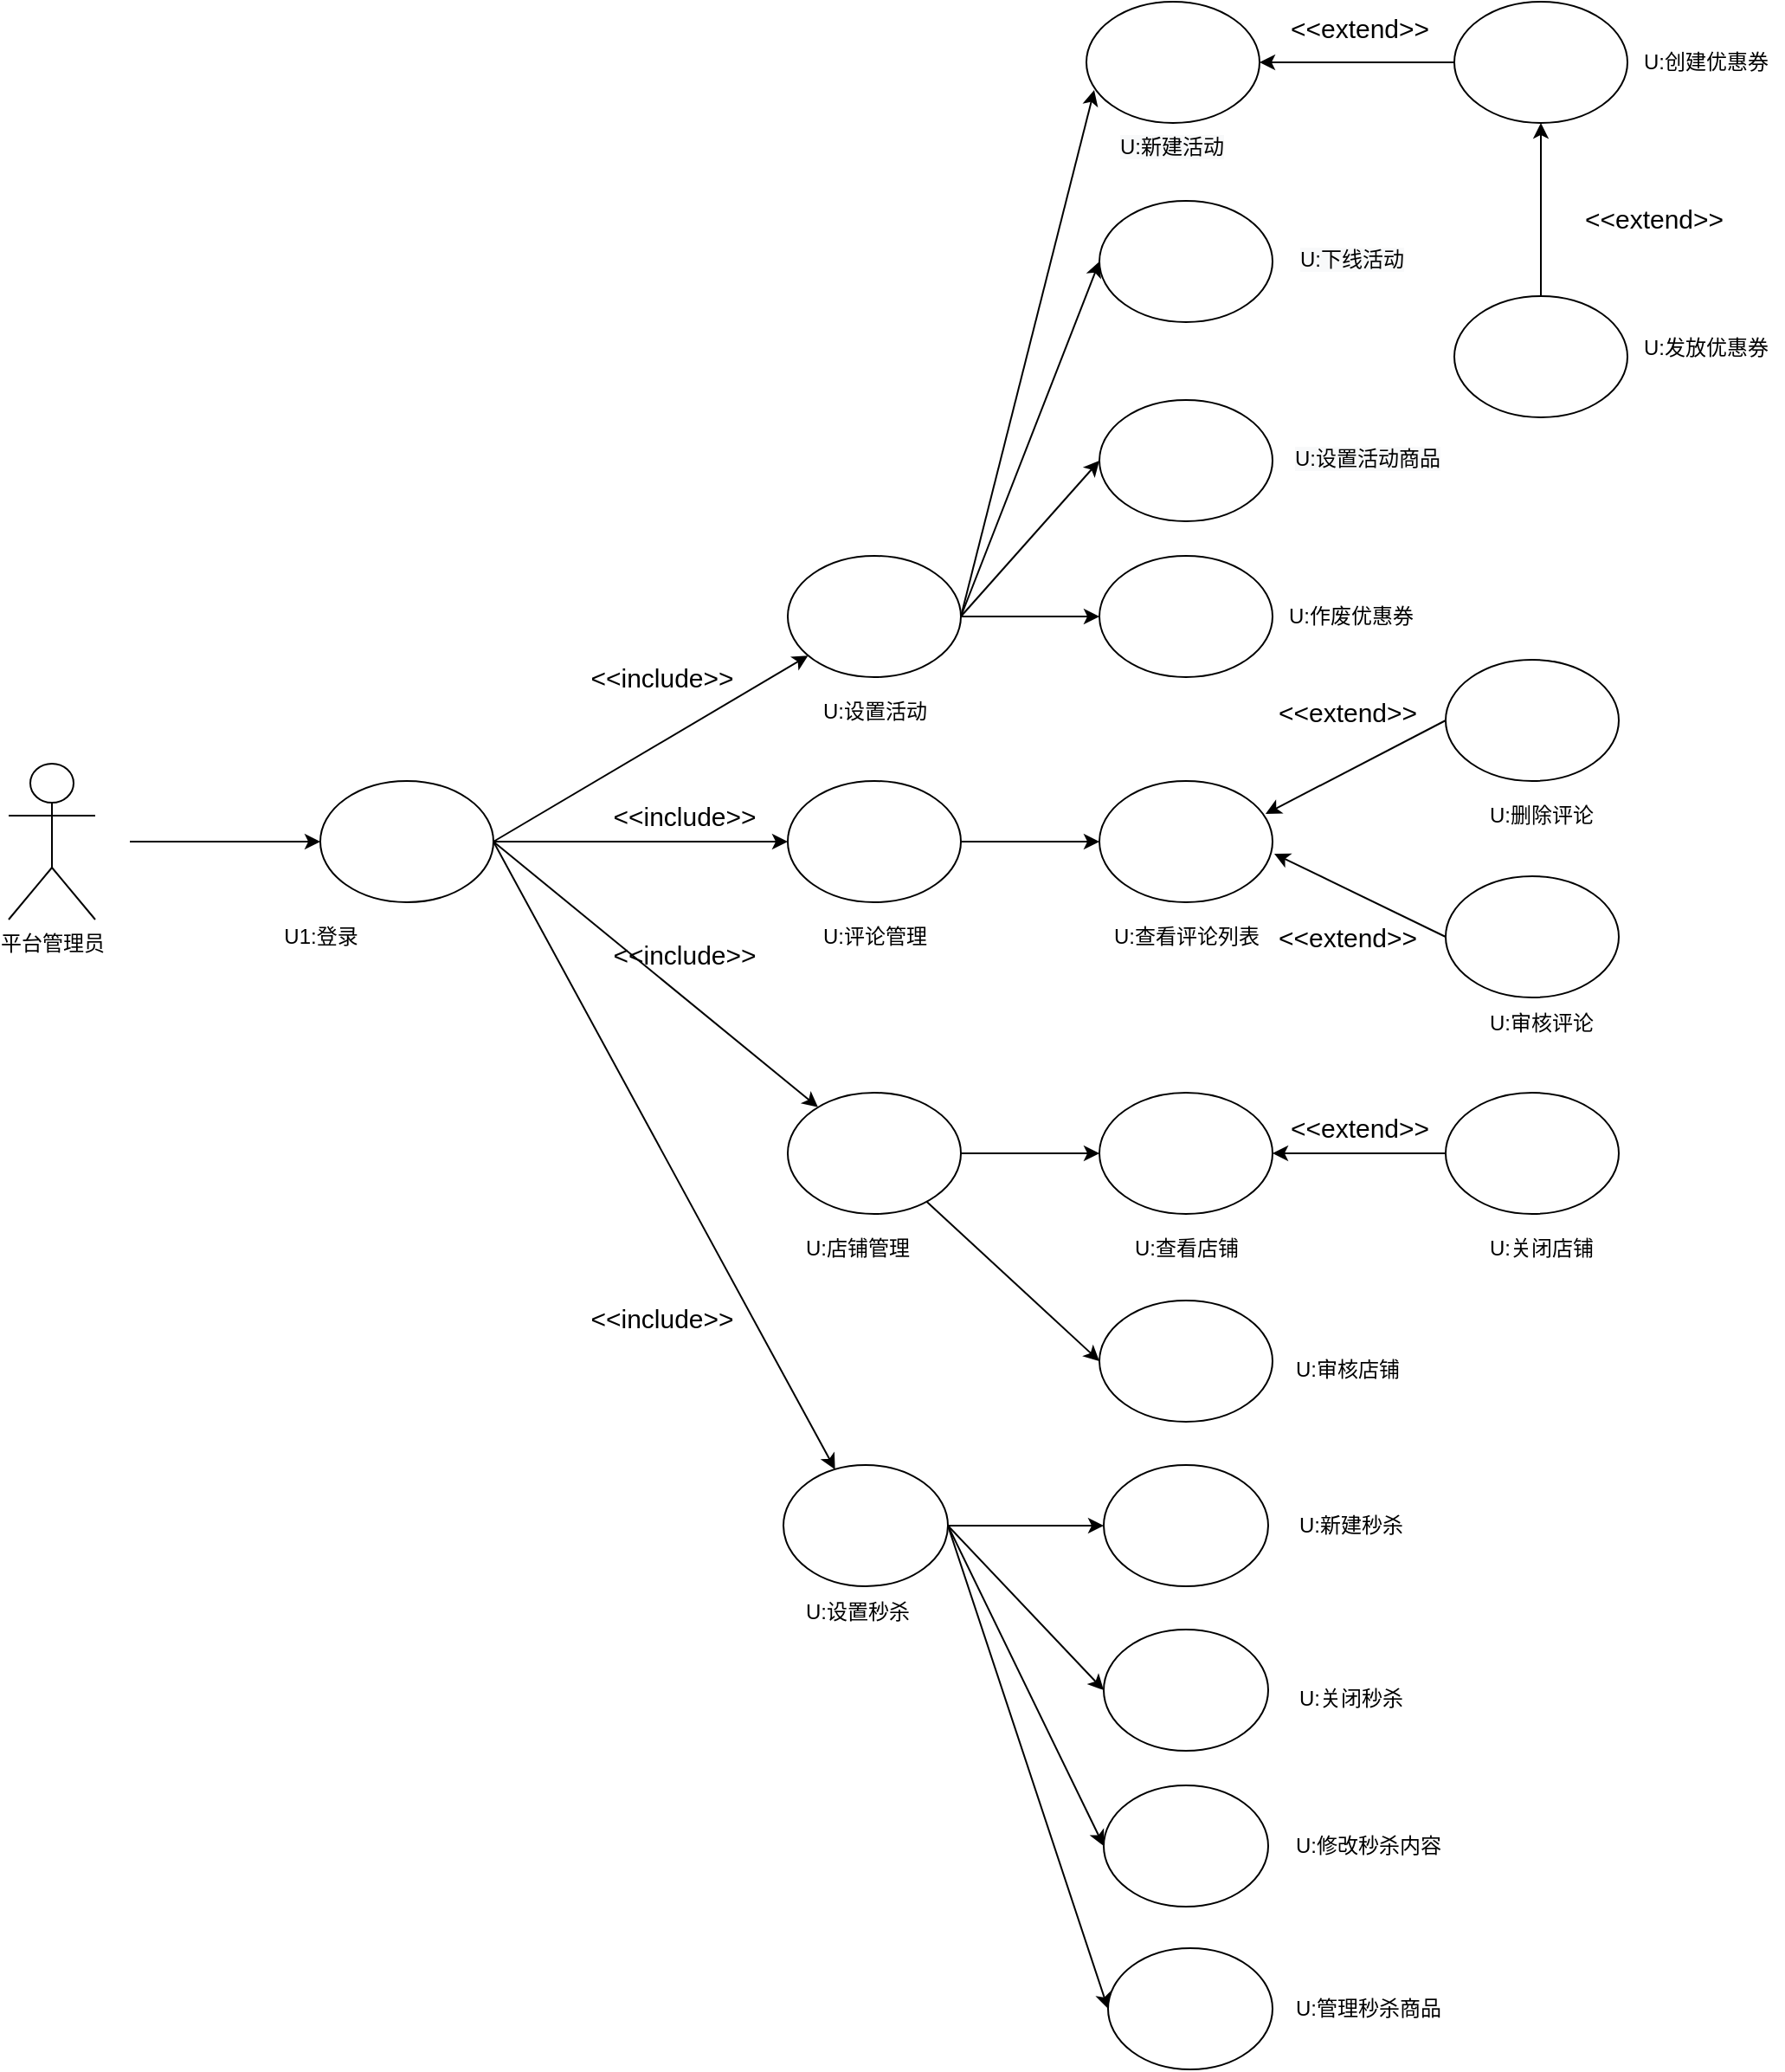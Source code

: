 <mxfile version="13.10.0" type="github">
  <diagram id="yHeF4_bzrxLTXPKwY5sZ" name="Page-1">
    <mxGraphModel dx="549" dy="754" grid="1" gridSize="10" guides="1" tooltips="1" connect="1" arrows="1" fold="1" page="1" pageScale="1" pageWidth="827" pageHeight="1169" math="0" shadow="0">
      <root>
        <mxCell id="0" />
        <mxCell id="1" parent="0" />
        <mxCell id="8tCWAQmAQTB_diqJKxat-6" value="平台管理员" style="shape=umlActor;verticalLabelPosition=bottom;verticalAlign=top;html=1;outlineConnect=0;" parent="1" vertex="1">
          <mxGeometry x="870" y="460" width="50" height="90" as="geometry" />
        </mxCell>
        <mxCell id="d5kDtOsyyZGqpiZ8-u-_-6" style="edgeStyle=none;rounded=0;orthogonalLoop=1;jettySize=auto;html=1;entryX=1;entryY=0.5;entryDx=0;entryDy=0;startArrow=none;startFill=0;endArrow=classic;endFill=1;" parent="1" source="8tCWAQmAQTB_diqJKxat-33" target="IDQevV2FHWqqa-mqZTe9-17" edge="1">
          <mxGeometry relative="1" as="geometry" />
        </mxCell>
        <mxCell id="8tCWAQmAQTB_diqJKxat-33" value="" style="ellipse;whiteSpace=wrap;html=1;" parent="1" vertex="1">
          <mxGeometry x="1705" y="20" width="100" height="70" as="geometry" />
        </mxCell>
        <mxCell id="d5kDtOsyyZGqpiZ8-u-_-7" style="edgeStyle=none;rounded=0;orthogonalLoop=1;jettySize=auto;html=1;entryX=0.5;entryY=1;entryDx=0;entryDy=0;startArrow=none;startFill=0;endArrow=classic;endFill=1;" parent="1" source="8tCWAQmAQTB_diqJKxat-34" target="8tCWAQmAQTB_diqJKxat-33" edge="1">
          <mxGeometry relative="1" as="geometry" />
        </mxCell>
        <mxCell id="8tCWAQmAQTB_diqJKxat-34" value="" style="ellipse;whiteSpace=wrap;html=1;" parent="1" vertex="1">
          <mxGeometry x="1705" y="190" width="100" height="70" as="geometry" />
        </mxCell>
        <mxCell id="8tCWAQmAQTB_diqJKxat-42" value="" style="ellipse;whiteSpace=wrap;html=1;" parent="1" vertex="1">
          <mxGeometry x="1700" y="525" width="100" height="70" as="geometry" />
        </mxCell>
        <mxCell id="d5kDtOsyyZGqpiZ8-u-_-18" style="edgeStyle=none;rounded=0;orthogonalLoop=1;jettySize=auto;html=1;startArrow=classic;startFill=1;endArrow=none;endFill=0;entryX=1;entryY=0.5;entryDx=0;entryDy=0;" parent="1" source="8tCWAQmAQTB_diqJKxat-59" target="IDQevV2FHWqqa-mqZTe9-6" edge="1">
          <mxGeometry relative="1" as="geometry">
            <mxPoint x="1180" y="510" as="targetPoint" />
          </mxGeometry>
        </mxCell>
        <mxCell id="d5kDtOsyyZGqpiZ8-u-_-21" style="edgeStyle=none;rounded=0;orthogonalLoop=1;jettySize=auto;html=1;entryX=0;entryY=0.5;entryDx=0;entryDy=0;startArrow=classic;startFill=1;endArrow=none;endFill=0;exitX=0.96;exitY=0.271;exitDx=0;exitDy=0;exitPerimeter=0;" parent="1" source="63zYLMzpXl-52VD7_UUg-1" target="abcYgRZNAxs5nldRiDmo-16" edge="1">
          <mxGeometry relative="1" as="geometry" />
        </mxCell>
        <mxCell id="d5kDtOsyyZGqpiZ8-u-_-23" style="edgeStyle=none;rounded=0;orthogonalLoop=1;jettySize=auto;html=1;entryX=0;entryY=0.5;entryDx=0;entryDy=0;startArrow=classic;startFill=1;endArrow=none;endFill=0;exitX=1.01;exitY=0.6;exitDx=0;exitDy=0;exitPerimeter=0;" parent="1" source="63zYLMzpXl-52VD7_UUg-1" target="8tCWAQmAQTB_diqJKxat-42" edge="1">
          <mxGeometry relative="1" as="geometry" />
        </mxCell>
        <mxCell id="63zYLMzpXl-52VD7_UUg-2" style="edgeStyle=none;rounded=0;orthogonalLoop=1;jettySize=auto;html=1;entryX=0;entryY=0.5;entryDx=0;entryDy=0;" parent="1" source="8tCWAQmAQTB_diqJKxat-59" target="63zYLMzpXl-52VD7_UUg-1" edge="1">
          <mxGeometry relative="1" as="geometry" />
        </mxCell>
        <mxCell id="8tCWAQmAQTB_diqJKxat-59" value="" style="ellipse;whiteSpace=wrap;html=1;" parent="1" vertex="1">
          <mxGeometry x="1320" y="470" width="100" height="70" as="geometry" />
        </mxCell>
        <mxCell id="abcYgRZNAxs5nldRiDmo-16" value="" style="ellipse;whiteSpace=wrap;html=1;" parent="1" vertex="1">
          <mxGeometry x="1700" y="400" width="100" height="70" as="geometry" />
        </mxCell>
        <mxCell id="abcYgRZNAxs5nldRiDmo-28" value="" style="ellipse;whiteSpace=wrap;html=1;" parent="1" vertex="1">
          <mxGeometry x="1500" y="340" width="100" height="70" as="geometry" />
        </mxCell>
        <mxCell id="d_4f9FTK0BvBkenBgBJO-133" value="&lt;span&gt;U:&lt;/span&gt;&lt;span&gt;发放优惠券&lt;/span&gt;" style="text;html=1;align=center;verticalAlign=middle;resizable=0;points=[];autosize=1;" parent="1" vertex="1">
          <mxGeometry x="1805" y="210" width="90" height="20" as="geometry" />
        </mxCell>
        <mxCell id="d_4f9FTK0BvBkenBgBJO-136" value="&lt;span&gt;U:&lt;/span&gt;&lt;span&gt;作废优惠券&lt;/span&gt;" style="text;html=1;align=center;verticalAlign=middle;resizable=0;points=[];autosize=1;" parent="1" vertex="1">
          <mxGeometry x="1600" y="365" width="90" height="20" as="geometry" />
        </mxCell>
        <mxCell id="d_4f9FTK0BvBkenBgBJO-137" value="&lt;span&gt;U:&lt;/span&gt;&lt;span&gt;创建优惠券&lt;/span&gt;" style="text;html=1;align=center;verticalAlign=middle;resizable=0;points=[];autosize=1;" parent="1" vertex="1">
          <mxGeometry x="1805" y="45" width="90" height="20" as="geometry" />
        </mxCell>
        <mxCell id="d_4f9FTK0BvBkenBgBJO-139" value="&lt;span&gt;U:设置&lt;/span&gt;&lt;span&gt;活动&lt;/span&gt;" style="text;html=1;align=center;verticalAlign=middle;resizable=0;points=[];autosize=1;" parent="1" vertex="1">
          <mxGeometry x="1330" y="420" width="80" height="20" as="geometry" />
        </mxCell>
        <mxCell id="d_4f9FTK0BvBkenBgBJO-146" value="&lt;span&gt;U:&lt;/span&gt;&lt;span&gt;评论管理&lt;/span&gt;" style="text;html=1;align=center;verticalAlign=middle;resizable=0;points=[];autosize=1;" parent="1" vertex="1">
          <mxGeometry x="1330" y="550" width="80" height="20" as="geometry" />
        </mxCell>
        <mxCell id="d_4f9FTK0BvBkenBgBJO-147" value="&lt;span&gt;U:&lt;/span&gt;&lt;span&gt;删除评论&lt;/span&gt;" style="text;html=1;align=center;verticalAlign=middle;resizable=0;points=[];autosize=1;" parent="1" vertex="1">
          <mxGeometry x="1715" y="480" width="80" height="20" as="geometry" />
        </mxCell>
        <mxCell id="d_4f9FTK0BvBkenBgBJO-148" value="&lt;span&gt;U:&lt;/span&gt;&lt;span&gt;审核评论&lt;/span&gt;" style="text;html=1;align=center;verticalAlign=middle;resizable=0;points=[];autosize=1;" parent="1" vertex="1">
          <mxGeometry x="1715" y="600" width="80" height="20" as="geometry" />
        </mxCell>
        <mxCell id="d5kDtOsyyZGqpiZ8-u-_-1" style="edgeStyle=orthogonalEdgeStyle;rounded=0;orthogonalLoop=1;jettySize=auto;html=1;endArrow=none;endFill=0;startArrow=classic;startFill=1;" parent="1" source="IDQevV2FHWqqa-mqZTe9-6" edge="1">
          <mxGeometry relative="1" as="geometry">
            <mxPoint x="940" y="505" as="targetPoint" />
          </mxGeometry>
        </mxCell>
        <mxCell id="d5kDtOsyyZGqpiZ8-u-_-3" style="rounded=0;orthogonalLoop=1;jettySize=auto;html=1;entryX=0;entryY=0.5;entryDx=0;entryDy=0;startArrow=none;startFill=0;endArrow=classic;endFill=1;exitX=1;exitY=0.5;exitDx=0;exitDy=0;" parent="1" source="IDQevV2FHWqqa-mqZTe9-21" target="abcYgRZNAxs5nldRiDmo-28" edge="1">
          <mxGeometry relative="1" as="geometry">
            <mxPoint x="1450" y="400" as="sourcePoint" />
          </mxGeometry>
        </mxCell>
        <mxCell id="IDQevV2FHWqqa-mqZTe9-6" value="" style="ellipse;whiteSpace=wrap;html=1;" parent="1" vertex="1">
          <mxGeometry x="1050" y="470" width="100" height="70" as="geometry" />
        </mxCell>
        <mxCell id="IDQevV2FHWqqa-mqZTe9-7" value="&lt;span&gt;U1:登录&lt;/span&gt;" style="text;html=1;align=center;verticalAlign=middle;resizable=0;points=[];autosize=1;" parent="1" vertex="1">
          <mxGeometry x="1020" y="550" width="60" height="20" as="geometry" />
        </mxCell>
        <mxCell id="d5kDtOsyyZGqpiZ8-u-_-8" style="edgeStyle=none;rounded=0;orthogonalLoop=1;jettySize=auto;html=1;entryX=1;entryY=0.5;entryDx=0;entryDy=0;startArrow=classic;startFill=1;endArrow=none;endFill=0;exitX=0.045;exitY=0.729;exitDx=0;exitDy=0;exitPerimeter=0;" parent="1" source="IDQevV2FHWqqa-mqZTe9-17" target="IDQevV2FHWqqa-mqZTe9-21" edge="1">
          <mxGeometry relative="1" as="geometry" />
        </mxCell>
        <mxCell id="IDQevV2FHWqqa-mqZTe9-17" value="" style="ellipse;whiteSpace=wrap;html=1;" parent="1" vertex="1">
          <mxGeometry x="1492.5" y="20" width="100" height="70" as="geometry" />
        </mxCell>
        <mxCell id="IDQevV2FHWqqa-mqZTe9-18" value="&lt;span style=&quot;color: rgb(0 , 0 , 0) ; font-family: &amp;#34;helvetica&amp;#34; ; font-size: 12px ; font-style: normal ; font-weight: 400 ; letter-spacing: normal ; text-align: center ; text-indent: 0px ; text-transform: none ; word-spacing: 0px ; background-color: rgb(248 , 249 , 250)&quot;&gt;U:&lt;/span&gt;&lt;span style=&quot;color: rgb(0 , 0 , 0) ; font-family: &amp;#34;helvetica&amp;#34; ; font-size: 12px ; font-style: normal ; font-weight: 400 ; letter-spacing: normal ; text-align: center ; text-indent: 0px ; text-transform: none ; word-spacing: 0px ; background-color: rgb(248 , 249 , 250)&quot;&gt;新建活动&lt;/span&gt;" style="text;whiteSpace=wrap;html=1;" parent="1" vertex="1">
          <mxGeometry x="1510" y="90" width="104" height="30" as="geometry" />
        </mxCell>
        <mxCell id="1efCkNp3llL4QBsOIx5z-1" style="rounded=0;orthogonalLoop=1;jettySize=auto;html=1;entryX=1;entryY=0.5;entryDx=0;entryDy=0;startArrow=classic;startFill=1;endArrow=none;endFill=0;" parent="1" source="IDQevV2FHWqqa-mqZTe9-21" target="IDQevV2FHWqqa-mqZTe9-6" edge="1">
          <mxGeometry relative="1" as="geometry" />
        </mxCell>
        <mxCell id="63zYLMzpXl-52VD7_UUg-9" style="edgeStyle=none;rounded=0;orthogonalLoop=1;jettySize=auto;html=1;entryX=0;entryY=0.5;entryDx=0;entryDy=0;exitX=1;exitY=0.5;exitDx=0;exitDy=0;" parent="1" source="IDQevV2FHWqqa-mqZTe9-21" target="63zYLMzpXl-52VD7_UUg-7" edge="1">
          <mxGeometry relative="1" as="geometry" />
        </mxCell>
        <mxCell id="63zYLMzpXl-52VD7_UUg-10" style="edgeStyle=none;rounded=0;orthogonalLoop=1;jettySize=auto;html=1;entryX=0;entryY=0.5;entryDx=0;entryDy=0;exitX=1;exitY=0.5;exitDx=0;exitDy=0;" parent="1" source="IDQevV2FHWqqa-mqZTe9-21" target="63zYLMzpXl-52VD7_UUg-8" edge="1">
          <mxGeometry relative="1" as="geometry">
            <mxPoint x="1420" y="365" as="sourcePoint" />
          </mxGeometry>
        </mxCell>
        <mxCell id="IDQevV2FHWqqa-mqZTe9-21" value="" style="ellipse;whiteSpace=wrap;html=1;" parent="1" vertex="1">
          <mxGeometry x="1320" y="340" width="100" height="70" as="geometry" />
        </mxCell>
        <mxCell id="d5kDtOsyyZGqpiZ8-u-_-24" value="&lt;font style=&quot;font-size: 15px&quot;&gt;&amp;lt;&amp;lt;include&amp;gt;&amp;gt;&lt;/font&gt;" style="text;html=1;align=center;verticalAlign=middle;resizable=0;points=[];autosize=1;" parent="1" vertex="1">
          <mxGeometry x="1210" y="480" width="100" height="20" as="geometry" />
        </mxCell>
        <mxCell id="d5kDtOsyyZGqpiZ8-u-_-25" value="&lt;font style=&quot;font-size: 15px&quot;&gt;&amp;lt;&amp;lt;extend&amp;gt;&amp;gt;&lt;/font&gt;" style="text;html=1;align=center;verticalAlign=middle;resizable=0;points=[];autosize=1;" parent="1" vertex="1">
          <mxGeometry x="1592.5" y="420" width="100" height="20" as="geometry" />
        </mxCell>
        <mxCell id="d5kDtOsyyZGqpiZ8-u-_-26" value="&lt;font style=&quot;font-size: 15px&quot;&gt;&amp;lt;&amp;lt;extend&amp;gt;&amp;gt;&lt;/font&gt;" style="text;html=1;align=center;verticalAlign=middle;resizable=0;points=[];autosize=1;" parent="1" vertex="1">
          <mxGeometry x="1592.5" y="550" width="100" height="20" as="geometry" />
        </mxCell>
        <mxCell id="d5kDtOsyyZGqpiZ8-u-_-27" value="&lt;font style=&quot;font-size: 15px&quot;&gt;&amp;lt;&amp;lt;extend&amp;gt;&amp;gt;&lt;/font&gt;" style="text;html=1;align=center;verticalAlign=middle;resizable=0;points=[];autosize=1;" parent="1" vertex="1">
          <mxGeometry x="1600" y="25" width="100" height="20" as="geometry" />
        </mxCell>
        <mxCell id="d5kDtOsyyZGqpiZ8-u-_-28" value="&lt;font style=&quot;font-size: 15px&quot;&gt;&amp;lt;&amp;lt;extend&amp;gt;&amp;gt;&lt;/font&gt;" style="text;html=1;align=center;verticalAlign=middle;resizable=0;points=[];autosize=1;" parent="1" vertex="1">
          <mxGeometry x="1770" y="135" width="100" height="20" as="geometry" />
        </mxCell>
        <mxCell id="d5kDtOsyyZGqpiZ8-u-_-30" style="edgeStyle=none;rounded=0;orthogonalLoop=1;jettySize=auto;html=1;entryX=1;entryY=0.5;entryDx=0;entryDy=0;startArrow=classic;startFill=1;endArrow=none;endFill=0;" parent="1" source="d5kDtOsyyZGqpiZ8-u-_-29" target="IDQevV2FHWqqa-mqZTe9-6" edge="1">
          <mxGeometry relative="1" as="geometry" />
        </mxCell>
        <mxCell id="63zYLMzpXl-52VD7_UUg-14" style="edgeStyle=none;rounded=0;orthogonalLoop=1;jettySize=auto;html=1;entryX=0;entryY=0.5;entryDx=0;entryDy=0;" parent="1" source="d5kDtOsyyZGqpiZ8-u-_-29" target="d5kDtOsyyZGqpiZ8-u-_-70" edge="1">
          <mxGeometry relative="1" as="geometry" />
        </mxCell>
        <mxCell id="63zYLMzpXl-52VD7_UUg-15" style="edgeStyle=none;rounded=0;orthogonalLoop=1;jettySize=auto;html=1;entryX=0;entryY=0.5;entryDx=0;entryDy=0;" parent="1" source="d5kDtOsyyZGqpiZ8-u-_-29" target="d5kDtOsyyZGqpiZ8-u-_-33" edge="1">
          <mxGeometry relative="1" as="geometry" />
        </mxCell>
        <mxCell id="d5kDtOsyyZGqpiZ8-u-_-29" value="" style="ellipse;whiteSpace=wrap;html=1;" parent="1" vertex="1">
          <mxGeometry x="1320" y="650" width="100" height="70" as="geometry" />
        </mxCell>
        <mxCell id="d5kDtOsyyZGqpiZ8-u-_-31" value="&lt;font style=&quot;font-size: 15px&quot;&gt;&amp;lt;&amp;lt;include&amp;gt;&amp;gt;&lt;/font&gt;" style="text;html=1;align=center;verticalAlign=middle;resizable=0;points=[];autosize=1;" parent="1" vertex="1">
          <mxGeometry x="1210" y="560" width="100" height="20" as="geometry" />
        </mxCell>
        <mxCell id="d5kDtOsyyZGqpiZ8-u-_-32" value="&lt;span&gt;U:&lt;/span&gt;&lt;span&gt;店铺管理&lt;/span&gt;" style="text;html=1;align=center;verticalAlign=middle;resizable=0;points=[];autosize=1;" parent="1" vertex="1">
          <mxGeometry x="1320" y="730" width="80" height="20" as="geometry" />
        </mxCell>
        <mxCell id="d5kDtOsyyZGqpiZ8-u-_-33" value="" style="ellipse;whiteSpace=wrap;html=1;" parent="1" vertex="1">
          <mxGeometry x="1500" y="650" width="100" height="70" as="geometry" />
        </mxCell>
        <mxCell id="d5kDtOsyyZGqpiZ8-u-_-37" value="&lt;span&gt;U:&lt;/span&gt;&lt;span&gt;关闭店铺&lt;/span&gt;" style="text;html=1;align=center;verticalAlign=middle;resizable=0;points=[];autosize=1;" parent="1" vertex="1">
          <mxGeometry x="1715" y="730" width="80" height="20" as="geometry" />
        </mxCell>
        <mxCell id="d5kDtOsyyZGqpiZ8-u-_-39" style="edgeStyle=none;rounded=0;orthogonalLoop=1;jettySize=auto;html=1;entryX=1;entryY=0.5;entryDx=0;entryDy=0;startArrow=classic;startFill=1;endArrow=none;endFill=0;" parent="1" source="d5kDtOsyyZGqpiZ8-u-_-38" target="IDQevV2FHWqqa-mqZTe9-6" edge="1">
          <mxGeometry relative="1" as="geometry" />
        </mxCell>
        <mxCell id="63zYLMzpXl-52VD7_UUg-21" style="edgeStyle=none;rounded=0;orthogonalLoop=1;jettySize=auto;html=1;entryX=0;entryY=0.5;entryDx=0;entryDy=0;" parent="1" source="d5kDtOsyyZGqpiZ8-u-_-38" target="63zYLMzpXl-52VD7_UUg-20" edge="1">
          <mxGeometry relative="1" as="geometry" />
        </mxCell>
        <mxCell id="63zYLMzpXl-52VD7_UUg-25" style="edgeStyle=none;rounded=0;orthogonalLoop=1;jettySize=auto;html=1;entryX=0;entryY=0.5;entryDx=0;entryDy=0;exitX=1;exitY=0.5;exitDx=0;exitDy=0;" parent="1" source="d5kDtOsyyZGqpiZ8-u-_-38" target="63zYLMzpXl-52VD7_UUg-23" edge="1">
          <mxGeometry relative="1" as="geometry" />
        </mxCell>
        <mxCell id="63zYLMzpXl-52VD7_UUg-27" style="edgeStyle=none;rounded=0;orthogonalLoop=1;jettySize=auto;html=1;entryX=0;entryY=0.5;entryDx=0;entryDy=0;exitX=1;exitY=0.5;exitDx=0;exitDy=0;" parent="1" source="d5kDtOsyyZGqpiZ8-u-_-38" target="63zYLMzpXl-52VD7_UUg-26" edge="1">
          <mxGeometry relative="1" as="geometry" />
        </mxCell>
        <mxCell id="63zYLMzpXl-52VD7_UUg-30" style="edgeStyle=none;rounded=0;orthogonalLoop=1;jettySize=auto;html=1;entryX=0;entryY=0.5;entryDx=0;entryDy=0;exitX=1;exitY=0.5;exitDx=0;exitDy=0;" parent="1" source="d5kDtOsyyZGqpiZ8-u-_-38" target="63zYLMzpXl-52VD7_UUg-29" edge="1">
          <mxGeometry relative="1" as="geometry" />
        </mxCell>
        <mxCell id="d5kDtOsyyZGqpiZ8-u-_-38" value="" style="ellipse;whiteSpace=wrap;html=1;" parent="1" vertex="1">
          <mxGeometry x="1317.5" y="865" width="95" height="70" as="geometry" />
        </mxCell>
        <mxCell id="d5kDtOsyyZGqpiZ8-u-_-40" value="&lt;span&gt;U:&lt;/span&gt;&lt;span&gt;设置秒杀&lt;/span&gt;" style="text;html=1;align=center;verticalAlign=middle;resizable=0;points=[];autosize=1;" parent="1" vertex="1">
          <mxGeometry x="1320" y="940" width="80" height="20" as="geometry" />
        </mxCell>
        <mxCell id="d5kDtOsyyZGqpiZ8-u-_-66" value="&lt;font style=&quot;font-size: 15px&quot;&gt;&amp;lt;&amp;lt;include&amp;gt;&amp;gt;&lt;/font&gt;" style="text;html=1;align=center;verticalAlign=middle;resizable=0;points=[];autosize=1;" parent="1" vertex="1">
          <mxGeometry x="1197" y="770" width="100" height="20" as="geometry" />
        </mxCell>
        <mxCell id="d5kDtOsyyZGqpiZ8-u-_-70" value="" style="ellipse;whiteSpace=wrap;html=1;" parent="1" vertex="1">
          <mxGeometry x="1500" y="770" width="100" height="70" as="geometry" />
        </mxCell>
        <mxCell id="d5kDtOsyyZGqpiZ8-u-_-75" value="&lt;span&gt;U:审核&lt;/span&gt;&lt;span&gt;店铺&lt;/span&gt;" style="text;html=1;align=center;verticalAlign=middle;resizable=0;points=[];autosize=1;" parent="1" vertex="1">
          <mxGeometry x="1602.5" y="800" width="80" height="20" as="geometry" />
        </mxCell>
        <mxCell id="1efCkNp3llL4QBsOIx5z-3" value="&lt;font style=&quot;font-size: 15px&quot;&gt;&amp;lt;&amp;lt;include&amp;gt;&amp;gt;&lt;/font&gt;" style="text;html=1;align=center;verticalAlign=middle;resizable=0;points=[];autosize=1;" parent="1" vertex="1">
          <mxGeometry x="1197" y="400" width="100" height="20" as="geometry" />
        </mxCell>
        <mxCell id="63zYLMzpXl-52VD7_UUg-1" value="" style="ellipse;whiteSpace=wrap;html=1;" parent="1" vertex="1">
          <mxGeometry x="1500" y="470" width="100" height="70" as="geometry" />
        </mxCell>
        <mxCell id="63zYLMzpXl-52VD7_UUg-5" value="&lt;span&gt;U:&lt;/span&gt;&lt;span&gt;查看评论列表&lt;/span&gt;" style="text;html=1;align=center;verticalAlign=middle;resizable=0;points=[];autosize=1;" parent="1" vertex="1">
          <mxGeometry x="1500" y="550" width="100" height="20" as="geometry" />
        </mxCell>
        <mxCell id="63zYLMzpXl-52VD7_UUg-7" value="" style="ellipse;whiteSpace=wrap;html=1;" parent="1" vertex="1">
          <mxGeometry x="1500" y="135" width="100" height="70" as="geometry" />
        </mxCell>
        <mxCell id="63zYLMzpXl-52VD7_UUg-8" value="" style="ellipse;whiteSpace=wrap;html=1;" parent="1" vertex="1">
          <mxGeometry x="1500" y="250" width="100" height="70" as="geometry" />
        </mxCell>
        <mxCell id="63zYLMzpXl-52VD7_UUg-11" value="&lt;span style=&quot;color: rgb(0 , 0 , 0) ; font-family: &amp;#34;helvetica&amp;#34; ; font-size: 12px ; font-style: normal ; font-weight: 400 ; letter-spacing: normal ; text-align: center ; text-indent: 0px ; text-transform: none ; word-spacing: 0px ; background-color: rgb(248 , 249 , 250)&quot;&gt;U:下线&lt;/span&gt;&lt;span style=&quot;color: rgb(0 , 0 , 0) ; font-family: &amp;#34;helvetica&amp;#34; ; font-size: 12px ; font-style: normal ; font-weight: 400 ; letter-spacing: normal ; text-align: center ; text-indent: 0px ; text-transform: none ; word-spacing: 0px ; background-color: rgb(248 , 249 , 250)&quot;&gt;活动&lt;/span&gt;" style="text;whiteSpace=wrap;html=1;" parent="1" vertex="1">
          <mxGeometry x="1614" y="155" width="104" height="30" as="geometry" />
        </mxCell>
        <mxCell id="63zYLMzpXl-52VD7_UUg-12" value="&lt;span style=&quot;color: rgb(0 , 0 , 0) ; font-family: &amp;#34;helvetica&amp;#34; ; font-size: 12px ; font-style: normal ; font-weight: 400 ; letter-spacing: normal ; text-align: center ; text-indent: 0px ; text-transform: none ; word-spacing: 0px ; background-color: rgb(248 , 249 , 250)&quot;&gt;U:设置&lt;/span&gt;&lt;span style=&quot;color: rgb(0 , 0 , 0) ; font-family: &amp;#34;helvetica&amp;#34; ; font-size: 12px ; font-style: normal ; font-weight: 400 ; letter-spacing: normal ; text-align: center ; text-indent: 0px ; text-transform: none ; word-spacing: 0px ; background-color: rgb(248 , 249 , 250)&quot;&gt;活动商品&lt;/span&gt;" style="text;whiteSpace=wrap;html=1;" parent="1" vertex="1">
          <mxGeometry x="1611" y="270" width="104" height="30" as="geometry" />
        </mxCell>
        <mxCell id="63zYLMzpXl-52VD7_UUg-16" value="&lt;span&gt;U:查看&lt;/span&gt;&lt;span&gt;店铺&lt;/span&gt;" style="text;html=1;align=center;verticalAlign=middle;resizable=0;points=[];autosize=1;" parent="1" vertex="1">
          <mxGeometry x="1510" y="730" width="80" height="20" as="geometry" />
        </mxCell>
        <mxCell id="63zYLMzpXl-52VD7_UUg-18" style="edgeStyle=none;rounded=0;orthogonalLoop=1;jettySize=auto;html=1;entryX=1;entryY=0.5;entryDx=0;entryDy=0;" parent="1" source="63zYLMzpXl-52VD7_UUg-17" target="d5kDtOsyyZGqpiZ8-u-_-33" edge="1">
          <mxGeometry relative="1" as="geometry" />
        </mxCell>
        <mxCell id="63zYLMzpXl-52VD7_UUg-17" value="" style="ellipse;whiteSpace=wrap;html=1;" parent="1" vertex="1">
          <mxGeometry x="1700" y="650" width="100" height="70" as="geometry" />
        </mxCell>
        <mxCell id="63zYLMzpXl-52VD7_UUg-19" value="&lt;font style=&quot;font-size: 15px&quot;&gt;&amp;lt;&amp;lt;extend&amp;gt;&amp;gt;&lt;/font&gt;" style="text;html=1;align=center;verticalAlign=middle;resizable=0;points=[];autosize=1;" parent="1" vertex="1">
          <mxGeometry x="1600" y="660" width="100" height="20" as="geometry" />
        </mxCell>
        <mxCell id="63zYLMzpXl-52VD7_UUg-20" value="" style="ellipse;whiteSpace=wrap;html=1;" parent="1" vertex="1">
          <mxGeometry x="1502.5" y="865" width="95" height="70" as="geometry" />
        </mxCell>
        <mxCell id="63zYLMzpXl-52VD7_UUg-22" value="&lt;span&gt;U:新建秒杀&lt;/span&gt;" style="text;html=1;align=center;verticalAlign=middle;resizable=0;points=[];autosize=1;" parent="1" vertex="1">
          <mxGeometry x="1605" y="890" width="80" height="20" as="geometry" />
        </mxCell>
        <mxCell id="63zYLMzpXl-52VD7_UUg-23" value="" style="ellipse;whiteSpace=wrap;html=1;" parent="1" vertex="1">
          <mxGeometry x="1502.5" y="960" width="95" height="70" as="geometry" />
        </mxCell>
        <mxCell id="63zYLMzpXl-52VD7_UUg-24" value="&lt;span&gt;U:关闭秒杀&lt;/span&gt;" style="text;html=1;align=center;verticalAlign=middle;resizable=0;points=[];autosize=1;" parent="1" vertex="1">
          <mxGeometry x="1605" y="990" width="80" height="20" as="geometry" />
        </mxCell>
        <mxCell id="63zYLMzpXl-52VD7_UUg-26" value="" style="ellipse;whiteSpace=wrap;html=1;" parent="1" vertex="1">
          <mxGeometry x="1502.5" y="1050" width="95" height="70" as="geometry" />
        </mxCell>
        <mxCell id="63zYLMzpXl-52VD7_UUg-28" value="&lt;span&gt;U:修改秒杀内容&lt;/span&gt;" style="text;html=1;align=center;verticalAlign=middle;resizable=0;points=[];autosize=1;" parent="1" vertex="1">
          <mxGeometry x="1605" y="1075" width="100" height="20" as="geometry" />
        </mxCell>
        <mxCell id="63zYLMzpXl-52VD7_UUg-29" value="" style="ellipse;whiteSpace=wrap;html=1;" parent="1" vertex="1">
          <mxGeometry x="1505" y="1144" width="95" height="70" as="geometry" />
        </mxCell>
        <mxCell id="63zYLMzpXl-52VD7_UUg-31" value="&lt;span&gt;U:管理秒杀商品&lt;/span&gt;" style="text;html=1;align=center;verticalAlign=middle;resizable=0;points=[];autosize=1;" parent="1" vertex="1">
          <mxGeometry x="1605" y="1169" width="100" height="20" as="geometry" />
        </mxCell>
      </root>
    </mxGraphModel>
  </diagram>
</mxfile>
